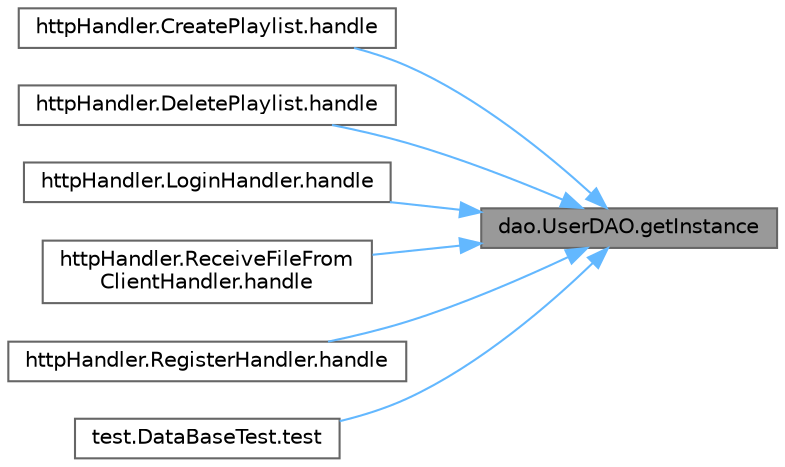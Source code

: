 digraph "dao.UserDAO.getInstance"
{
 // LATEX_PDF_SIZE
  bgcolor="transparent";
  edge [fontname=Helvetica,fontsize=10,labelfontname=Helvetica,labelfontsize=10];
  node [fontname=Helvetica,fontsize=10,shape=box,height=0.2,width=0.4];
  rankdir="RL";
  Node1 [label="dao.UserDAO.getInstance",height=0.2,width=0.4,color="gray40", fillcolor="grey60", style="filled", fontcolor="black",tooltip=" "];
  Node1 -> Node2 [dir="back",color="steelblue1",style="solid"];
  Node2 [label="httpHandler.CreatePlaylist.handle",height=0.2,width=0.4,color="grey40", fillcolor="white", style="filled",URL="$classhttp_handler_1_1_create_playlist.html#a2a3e9ecbc7fc2496fb2767449631832e",tooltip=" "];
  Node1 -> Node3 [dir="back",color="steelblue1",style="solid"];
  Node3 [label="httpHandler.DeletePlaylist.handle",height=0.2,width=0.4,color="grey40", fillcolor="white", style="filled",URL="$classhttp_handler_1_1_delete_playlist.html#a761680858dacd7a598fa0f9a3df97c10",tooltip=" "];
  Node1 -> Node4 [dir="back",color="steelblue1",style="solid"];
  Node4 [label="httpHandler.LoginHandler.handle",height=0.2,width=0.4,color="grey40", fillcolor="white", style="filled",URL="$classhttp_handler_1_1_login_handler.html#ad3868b1e62260635daf300f72a529c21",tooltip=" "];
  Node1 -> Node5 [dir="back",color="steelblue1",style="solid"];
  Node5 [label="httpHandler.ReceiveFileFrom\lClientHandler.handle",height=0.2,width=0.4,color="grey40", fillcolor="white", style="filled",URL="$classhttp_handler_1_1_receive_file_from_client_handler.html#a9de1219b07d398d7a6dafeee953de3cd",tooltip=" "];
  Node1 -> Node6 [dir="back",color="steelblue1",style="solid"];
  Node6 [label="httpHandler.RegisterHandler.handle",height=0.2,width=0.4,color="grey40", fillcolor="white", style="filled",URL="$classhttp_handler_1_1_register_handler.html#aa483c52b6b57f27c99c9e2e9e4097a48",tooltip=" "];
  Node1 -> Node7 [dir="back",color="steelblue1",style="solid"];
  Node7 [label="test.DataBaseTest.test",height=0.2,width=0.4,color="grey40", fillcolor="white", style="filled",URL="$classtest_1_1_data_base_test.html#accdc7f1950248aee8f7c28a72c798bee",tooltip=" "];
}
